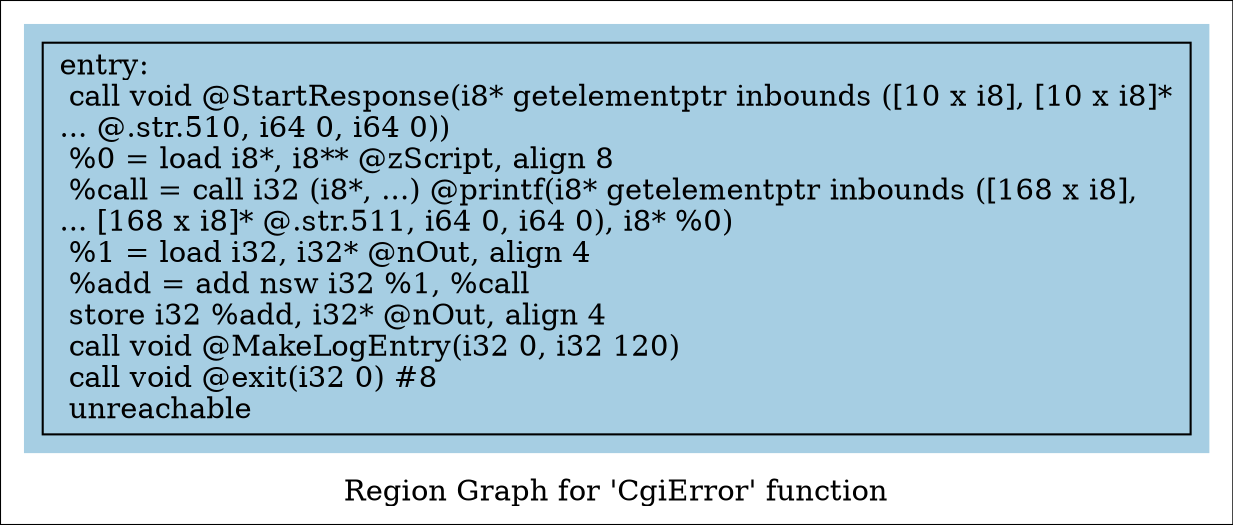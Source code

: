 digraph "Region Graph for 'CgiError' function" {
	label="Region Graph for 'CgiError' function";

	Node0x922120 [shape=record,label="{entry:\l  call void @StartResponse(i8* getelementptr inbounds ([10 x i8], [10 x i8]*\l... @.str.510, i64 0, i64 0))\l  %0 = load i8*, i8** @zScript, align 8\l  %call = call i32 (i8*, ...) @printf(i8* getelementptr inbounds ([168 x i8],\l... [168 x i8]* @.str.511, i64 0, i64 0), i8* %0)\l  %1 = load i32, i32* @nOut, align 4\l  %add = add nsw i32 %1, %call\l  store i32 %add, i32* @nOut, align 4\l  call void @MakeLogEntry(i32 0, i32 120)\l  call void @exit(i32 0) #8\l  unreachable\l}"];
	colorscheme = "paired12"
        subgraph cluster_0x97ce50 {
          label = "";
          style = filled;
          color = 1
          Node0x922120;
        }
}
